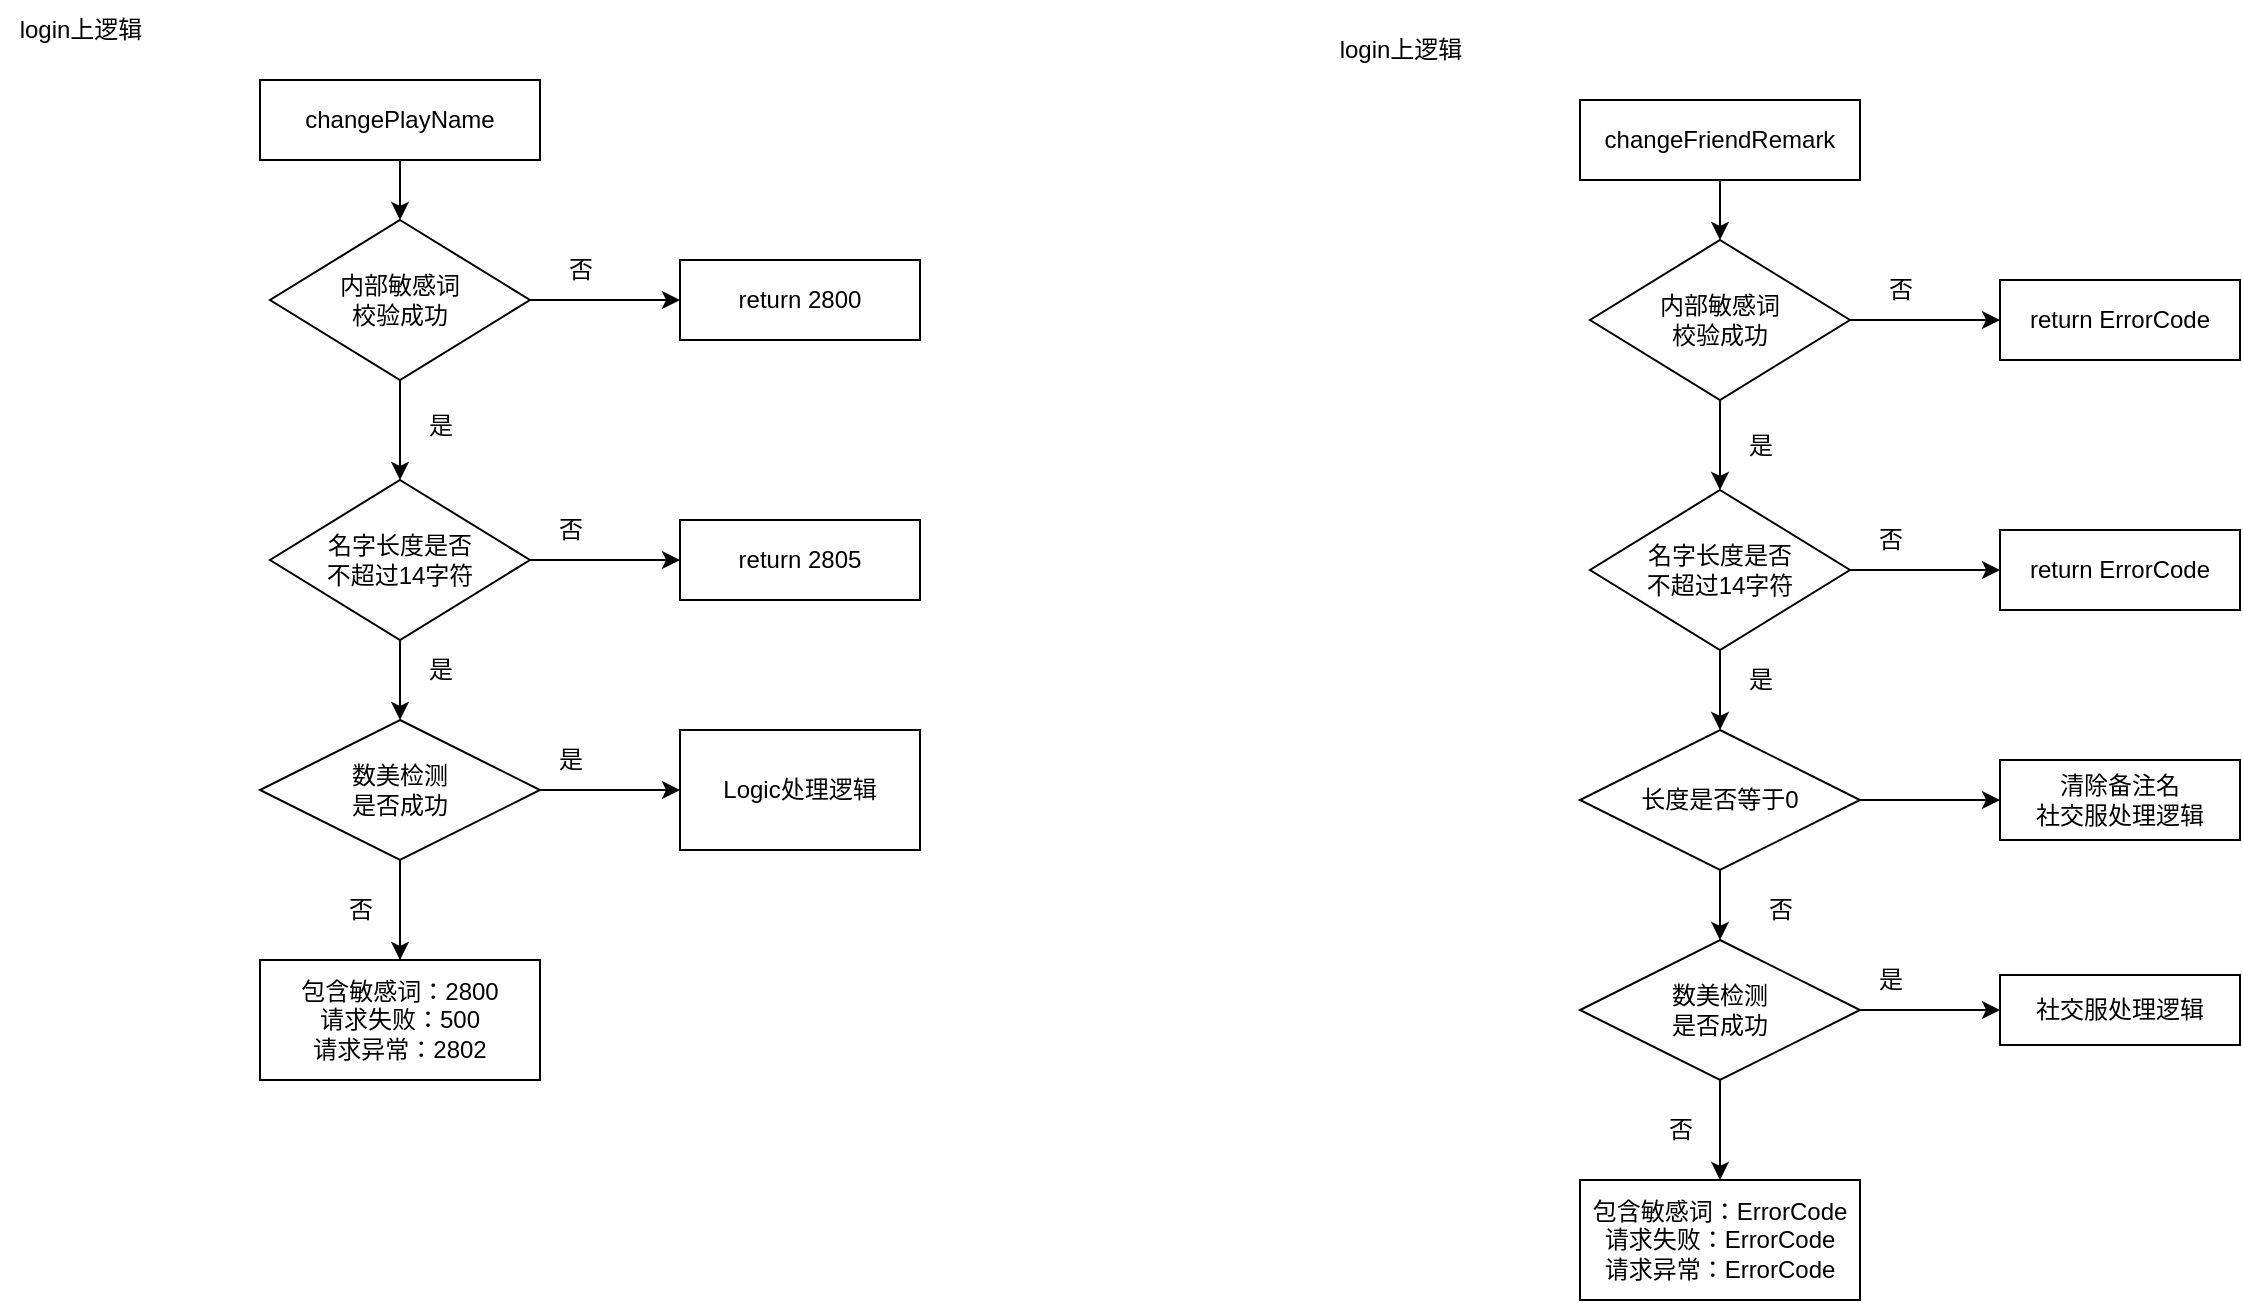<mxfile version="21.5.2" type="github">
  <diagram name="第 1 页" id="MvaNPlfzRtb8qux0nWip">
    <mxGraphModel dx="1674" dy="764" grid="1" gridSize="10" guides="1" tooltips="1" connect="1" arrows="1" fold="1" page="1" pageScale="1" pageWidth="4681" pageHeight="3300" math="0" shadow="0">
      <root>
        <mxCell id="0" />
        <mxCell id="1" parent="0" />
        <mxCell id="C8dWipBdWJElSoxGy65P-19" style="edgeStyle=orthogonalEdgeStyle;rounded=0;orthogonalLoop=1;jettySize=auto;html=1;exitX=0.5;exitY=1;exitDx=0;exitDy=0;" edge="1" parent="1" source="C8dWipBdWJElSoxGy65P-2" target="C8dWipBdWJElSoxGy65P-5">
          <mxGeometry relative="1" as="geometry" />
        </mxCell>
        <mxCell id="C8dWipBdWJElSoxGy65P-2" value="changePlayName" style="rounded=0;whiteSpace=wrap;html=1;" vertex="1" parent="1">
          <mxGeometry x="270" y="130" width="140" height="40" as="geometry" />
        </mxCell>
        <mxCell id="C8dWipBdWJElSoxGy65P-16" style="edgeStyle=orthogonalEdgeStyle;rounded=0;orthogonalLoop=1;jettySize=auto;html=1;exitX=1;exitY=0.5;exitDx=0;exitDy=0;" edge="1" parent="1" source="C8dWipBdWJElSoxGy65P-5" target="C8dWipBdWJElSoxGy65P-7">
          <mxGeometry relative="1" as="geometry" />
        </mxCell>
        <mxCell id="C8dWipBdWJElSoxGy65P-17" style="edgeStyle=orthogonalEdgeStyle;rounded=0;orthogonalLoop=1;jettySize=auto;html=1;exitX=0.5;exitY=1;exitDx=0;exitDy=0;entryX=0.5;entryY=0;entryDx=0;entryDy=0;" edge="1" parent="1" source="C8dWipBdWJElSoxGy65P-5" target="C8dWipBdWJElSoxGy65P-6">
          <mxGeometry relative="1" as="geometry" />
        </mxCell>
        <mxCell id="C8dWipBdWJElSoxGy65P-5" value="内部敏感词&lt;br&gt;校验成功" style="rhombus;whiteSpace=wrap;html=1;" vertex="1" parent="1">
          <mxGeometry x="275" y="200" width="130" height="80" as="geometry" />
        </mxCell>
        <mxCell id="C8dWipBdWJElSoxGy65P-15" style="edgeStyle=orthogonalEdgeStyle;rounded=0;orthogonalLoop=1;jettySize=auto;html=1;exitX=1;exitY=0.5;exitDx=0;exitDy=0;" edge="1" parent="1" source="C8dWipBdWJElSoxGy65P-6" target="C8dWipBdWJElSoxGy65P-8">
          <mxGeometry relative="1" as="geometry" />
        </mxCell>
        <mxCell id="C8dWipBdWJElSoxGy65P-18" style="edgeStyle=orthogonalEdgeStyle;rounded=0;orthogonalLoop=1;jettySize=auto;html=1;exitX=0.5;exitY=1;exitDx=0;exitDy=0;" edge="1" parent="1" source="C8dWipBdWJElSoxGy65P-6" target="C8dWipBdWJElSoxGy65P-12">
          <mxGeometry relative="1" as="geometry" />
        </mxCell>
        <mxCell id="C8dWipBdWJElSoxGy65P-6" value="名字长度是否&lt;br&gt;不超过14字符" style="rhombus;whiteSpace=wrap;html=1;" vertex="1" parent="1">
          <mxGeometry x="275" y="330" width="130" height="80" as="geometry" />
        </mxCell>
        <mxCell id="C8dWipBdWJElSoxGy65P-7" value="return&amp;nbsp;2800" style="whiteSpace=wrap;html=1;" vertex="1" parent="1">
          <mxGeometry x="480" y="220" width="120" height="40" as="geometry" />
        </mxCell>
        <mxCell id="C8dWipBdWJElSoxGy65P-8" value="return&amp;nbsp;2805" style="whiteSpace=wrap;html=1;" vertex="1" parent="1">
          <mxGeometry x="480" y="350" width="120" height="40" as="geometry" />
        </mxCell>
        <mxCell id="C8dWipBdWJElSoxGy65P-10" value="包含敏感词：2800&lt;br&gt;请求失败：500&lt;br&gt;请求异常：2802" style="rounded=0;whiteSpace=wrap;html=1;" vertex="1" parent="1">
          <mxGeometry x="270" y="570" width="140" height="60" as="geometry" />
        </mxCell>
        <mxCell id="C8dWipBdWJElSoxGy65P-11" value="Logic处理逻辑" style="rounded=0;whiteSpace=wrap;html=1;" vertex="1" parent="1">
          <mxGeometry x="480" y="455" width="120" height="60" as="geometry" />
        </mxCell>
        <mxCell id="C8dWipBdWJElSoxGy65P-13" style="edgeStyle=orthogonalEdgeStyle;rounded=0;orthogonalLoop=1;jettySize=auto;html=1;exitX=0.5;exitY=1;exitDx=0;exitDy=0;" edge="1" parent="1" source="C8dWipBdWJElSoxGy65P-12" target="C8dWipBdWJElSoxGy65P-10">
          <mxGeometry relative="1" as="geometry" />
        </mxCell>
        <mxCell id="C8dWipBdWJElSoxGy65P-14" style="edgeStyle=orthogonalEdgeStyle;rounded=0;orthogonalLoop=1;jettySize=auto;html=1;exitX=1;exitY=0.5;exitDx=0;exitDy=0;" edge="1" parent="1" source="C8dWipBdWJElSoxGy65P-12" target="C8dWipBdWJElSoxGy65P-11">
          <mxGeometry relative="1" as="geometry" />
        </mxCell>
        <mxCell id="C8dWipBdWJElSoxGy65P-12" value="数美检测&lt;br&gt;是否成功" style="rhombus;whiteSpace=wrap;html=1;" vertex="1" parent="1">
          <mxGeometry x="270" y="450" width="140" height="70" as="geometry" />
        </mxCell>
        <mxCell id="C8dWipBdWJElSoxGy65P-20" value="否" style="text;html=1;align=center;verticalAlign=middle;resizable=0;points=[];autosize=1;strokeColor=none;fillColor=none;" vertex="1" parent="1">
          <mxGeometry x="410" y="210" width="40" height="30" as="geometry" />
        </mxCell>
        <mxCell id="C8dWipBdWJElSoxGy65P-21" value="否" style="text;html=1;align=center;verticalAlign=middle;resizable=0;points=[];autosize=1;strokeColor=none;fillColor=none;" vertex="1" parent="1">
          <mxGeometry x="405" y="340" width="40" height="30" as="geometry" />
        </mxCell>
        <mxCell id="C8dWipBdWJElSoxGy65P-22" value="否" style="text;html=1;align=center;verticalAlign=middle;resizable=0;points=[];autosize=1;strokeColor=none;fillColor=none;" vertex="1" parent="1">
          <mxGeometry x="300" y="530" width="40" height="30" as="geometry" />
        </mxCell>
        <mxCell id="C8dWipBdWJElSoxGy65P-23" value="是" style="text;html=1;align=center;verticalAlign=middle;resizable=0;points=[];autosize=1;strokeColor=none;fillColor=none;" vertex="1" parent="1">
          <mxGeometry x="340" y="288" width="40" height="30" as="geometry" />
        </mxCell>
        <mxCell id="C8dWipBdWJElSoxGy65P-24" value="是" style="text;html=1;align=center;verticalAlign=middle;resizable=0;points=[];autosize=1;strokeColor=none;fillColor=none;" vertex="1" parent="1">
          <mxGeometry x="340" y="410" width="40" height="30" as="geometry" />
        </mxCell>
        <mxCell id="C8dWipBdWJElSoxGy65P-26" value="是" style="text;html=1;align=center;verticalAlign=middle;resizable=0;points=[];autosize=1;strokeColor=none;fillColor=none;" vertex="1" parent="1">
          <mxGeometry x="405" y="455" width="40" height="30" as="geometry" />
        </mxCell>
        <mxCell id="C8dWipBdWJElSoxGy65P-27" value="login上逻辑" style="text;html=1;align=center;verticalAlign=middle;resizable=0;points=[];autosize=1;strokeColor=none;fillColor=none;" vertex="1" parent="1">
          <mxGeometry x="140" y="90" width="80" height="30" as="geometry" />
        </mxCell>
        <mxCell id="C8dWipBdWJElSoxGy65P-28" style="edgeStyle=orthogonalEdgeStyle;rounded=0;orthogonalLoop=1;jettySize=auto;html=1;exitX=0.5;exitY=1;exitDx=0;exitDy=0;" edge="1" parent="1" source="C8dWipBdWJElSoxGy65P-29" target="C8dWipBdWJElSoxGy65P-32">
          <mxGeometry relative="1" as="geometry" />
        </mxCell>
        <mxCell id="C8dWipBdWJElSoxGy65P-29" value="changeFriendRemark" style="rounded=0;whiteSpace=wrap;html=1;" vertex="1" parent="1">
          <mxGeometry x="930" y="140" width="140" height="40" as="geometry" />
        </mxCell>
        <mxCell id="C8dWipBdWJElSoxGy65P-30" style="edgeStyle=orthogonalEdgeStyle;rounded=0;orthogonalLoop=1;jettySize=auto;html=1;exitX=1;exitY=0.5;exitDx=0;exitDy=0;" edge="1" parent="1" source="C8dWipBdWJElSoxGy65P-32" target="C8dWipBdWJElSoxGy65P-36">
          <mxGeometry relative="1" as="geometry" />
        </mxCell>
        <mxCell id="C8dWipBdWJElSoxGy65P-31" style="edgeStyle=orthogonalEdgeStyle;rounded=0;orthogonalLoop=1;jettySize=auto;html=1;exitX=0.5;exitY=1;exitDx=0;exitDy=0;entryX=0.5;entryY=0;entryDx=0;entryDy=0;" edge="1" parent="1" source="C8dWipBdWJElSoxGy65P-32" target="C8dWipBdWJElSoxGy65P-35">
          <mxGeometry relative="1" as="geometry" />
        </mxCell>
        <mxCell id="C8dWipBdWJElSoxGy65P-32" value="内部敏感词&lt;br&gt;校验成功" style="rhombus;whiteSpace=wrap;html=1;" vertex="1" parent="1">
          <mxGeometry x="935" y="210" width="130" height="80" as="geometry" />
        </mxCell>
        <mxCell id="C8dWipBdWJElSoxGy65P-33" style="edgeStyle=orthogonalEdgeStyle;rounded=0;orthogonalLoop=1;jettySize=auto;html=1;exitX=1;exitY=0.5;exitDx=0;exitDy=0;" edge="1" parent="1" source="C8dWipBdWJElSoxGy65P-35" target="C8dWipBdWJElSoxGy65P-37">
          <mxGeometry relative="1" as="geometry" />
        </mxCell>
        <mxCell id="C8dWipBdWJElSoxGy65P-51" style="edgeStyle=orthogonalEdgeStyle;rounded=0;orthogonalLoop=1;jettySize=auto;html=1;exitX=0.5;exitY=1;exitDx=0;exitDy=0;" edge="1" parent="1" source="C8dWipBdWJElSoxGy65P-35" target="C8dWipBdWJElSoxGy65P-50">
          <mxGeometry relative="1" as="geometry" />
        </mxCell>
        <mxCell id="C8dWipBdWJElSoxGy65P-35" value="名字长度是否&lt;br&gt;不超过14字符" style="rhombus;whiteSpace=wrap;html=1;" vertex="1" parent="1">
          <mxGeometry x="935" y="335" width="130" height="80" as="geometry" />
        </mxCell>
        <mxCell id="C8dWipBdWJElSoxGy65P-36" value="return&amp;nbsp;ErrorCode" style="whiteSpace=wrap;html=1;" vertex="1" parent="1">
          <mxGeometry x="1140" y="230" width="120" height="40" as="geometry" />
        </mxCell>
        <mxCell id="C8dWipBdWJElSoxGy65P-37" value="return&amp;nbsp;ErrorCode" style="whiteSpace=wrap;html=1;" vertex="1" parent="1">
          <mxGeometry x="1140" y="355" width="120" height="40" as="geometry" />
        </mxCell>
        <mxCell id="C8dWipBdWJElSoxGy65P-38" value="包含敏感词：ErrorCode&lt;br&gt;请求失败：ErrorCode&lt;br&gt;请求异常：ErrorCode" style="rounded=0;whiteSpace=wrap;html=1;" vertex="1" parent="1">
          <mxGeometry x="930" y="680" width="140" height="60" as="geometry" />
        </mxCell>
        <mxCell id="C8dWipBdWJElSoxGy65P-39" value="社交服处理逻辑" style="rounded=0;whiteSpace=wrap;html=1;" vertex="1" parent="1">
          <mxGeometry x="1140" y="577.5" width="120" height="35" as="geometry" />
        </mxCell>
        <mxCell id="C8dWipBdWJElSoxGy65P-40" style="edgeStyle=orthogonalEdgeStyle;rounded=0;orthogonalLoop=1;jettySize=auto;html=1;exitX=0.5;exitY=1;exitDx=0;exitDy=0;" edge="1" parent="1" source="C8dWipBdWJElSoxGy65P-42" target="C8dWipBdWJElSoxGy65P-38">
          <mxGeometry relative="1" as="geometry" />
        </mxCell>
        <mxCell id="C8dWipBdWJElSoxGy65P-41" style="edgeStyle=orthogonalEdgeStyle;rounded=0;orthogonalLoop=1;jettySize=auto;html=1;exitX=1;exitY=0.5;exitDx=0;exitDy=0;" edge="1" parent="1" source="C8dWipBdWJElSoxGy65P-42" target="C8dWipBdWJElSoxGy65P-39">
          <mxGeometry relative="1" as="geometry" />
        </mxCell>
        <mxCell id="C8dWipBdWJElSoxGy65P-42" value="数美检测&lt;br&gt;是否成功" style="rhombus;whiteSpace=wrap;html=1;" vertex="1" parent="1">
          <mxGeometry x="930" y="560" width="140" height="70" as="geometry" />
        </mxCell>
        <mxCell id="C8dWipBdWJElSoxGy65P-43" value="否" style="text;html=1;align=center;verticalAlign=middle;resizable=0;points=[];autosize=1;strokeColor=none;fillColor=none;" vertex="1" parent="1">
          <mxGeometry x="1070" y="220" width="40" height="30" as="geometry" />
        </mxCell>
        <mxCell id="C8dWipBdWJElSoxGy65P-44" value="否" style="text;html=1;align=center;verticalAlign=middle;resizable=0;points=[];autosize=1;strokeColor=none;fillColor=none;" vertex="1" parent="1">
          <mxGeometry x="1065" y="345" width="40" height="30" as="geometry" />
        </mxCell>
        <mxCell id="C8dWipBdWJElSoxGy65P-45" value="否" style="text;html=1;align=center;verticalAlign=middle;resizable=0;points=[];autosize=1;strokeColor=none;fillColor=none;" vertex="1" parent="1">
          <mxGeometry x="960" y="640" width="40" height="30" as="geometry" />
        </mxCell>
        <mxCell id="C8dWipBdWJElSoxGy65P-46" value="是" style="text;html=1;align=center;verticalAlign=middle;resizable=0;points=[];autosize=1;strokeColor=none;fillColor=none;" vertex="1" parent="1">
          <mxGeometry x="1000" y="298" width="40" height="30" as="geometry" />
        </mxCell>
        <mxCell id="C8dWipBdWJElSoxGy65P-47" value="是" style="text;html=1;align=center;verticalAlign=middle;resizable=0;points=[];autosize=1;strokeColor=none;fillColor=none;" vertex="1" parent="1">
          <mxGeometry x="1000" y="415" width="40" height="30" as="geometry" />
        </mxCell>
        <mxCell id="C8dWipBdWJElSoxGy65P-48" value="是" style="text;html=1;align=center;verticalAlign=middle;resizable=0;points=[];autosize=1;strokeColor=none;fillColor=none;" vertex="1" parent="1">
          <mxGeometry x="1065" y="565" width="40" height="30" as="geometry" />
        </mxCell>
        <mxCell id="C8dWipBdWJElSoxGy65P-49" value="login上逻辑" style="text;html=1;align=center;verticalAlign=middle;resizable=0;points=[];autosize=1;strokeColor=none;fillColor=none;" vertex="1" parent="1">
          <mxGeometry x="800" y="100" width="80" height="30" as="geometry" />
        </mxCell>
        <mxCell id="C8dWipBdWJElSoxGy65P-52" style="edgeStyle=orthogonalEdgeStyle;rounded=0;orthogonalLoop=1;jettySize=auto;html=1;exitX=0.5;exitY=1;exitDx=0;exitDy=0;entryX=0.5;entryY=0;entryDx=0;entryDy=0;" edge="1" parent="1" source="C8dWipBdWJElSoxGy65P-50" target="C8dWipBdWJElSoxGy65P-42">
          <mxGeometry relative="1" as="geometry" />
        </mxCell>
        <mxCell id="C8dWipBdWJElSoxGy65P-55" style="edgeStyle=orthogonalEdgeStyle;rounded=0;orthogonalLoop=1;jettySize=auto;html=1;exitX=1;exitY=0.5;exitDx=0;exitDy=0;" edge="1" parent="1" source="C8dWipBdWJElSoxGy65P-50" target="C8dWipBdWJElSoxGy65P-54">
          <mxGeometry relative="1" as="geometry" />
        </mxCell>
        <mxCell id="C8dWipBdWJElSoxGy65P-50" value="长度是否等于0" style="rhombus;whiteSpace=wrap;html=1;" vertex="1" parent="1">
          <mxGeometry x="930" y="455" width="140" height="70" as="geometry" />
        </mxCell>
        <mxCell id="C8dWipBdWJElSoxGy65P-53" value="否" style="text;html=1;align=center;verticalAlign=middle;resizable=0;points=[];autosize=1;strokeColor=none;fillColor=none;" vertex="1" parent="1">
          <mxGeometry x="1010" y="530" width="40" height="30" as="geometry" />
        </mxCell>
        <mxCell id="C8dWipBdWJElSoxGy65P-54" value="清除备注名&lt;br&gt;社交服处理逻辑" style="rounded=0;whiteSpace=wrap;html=1;" vertex="1" parent="1">
          <mxGeometry x="1140" y="470" width="120" height="40" as="geometry" />
        </mxCell>
      </root>
    </mxGraphModel>
  </diagram>
</mxfile>
